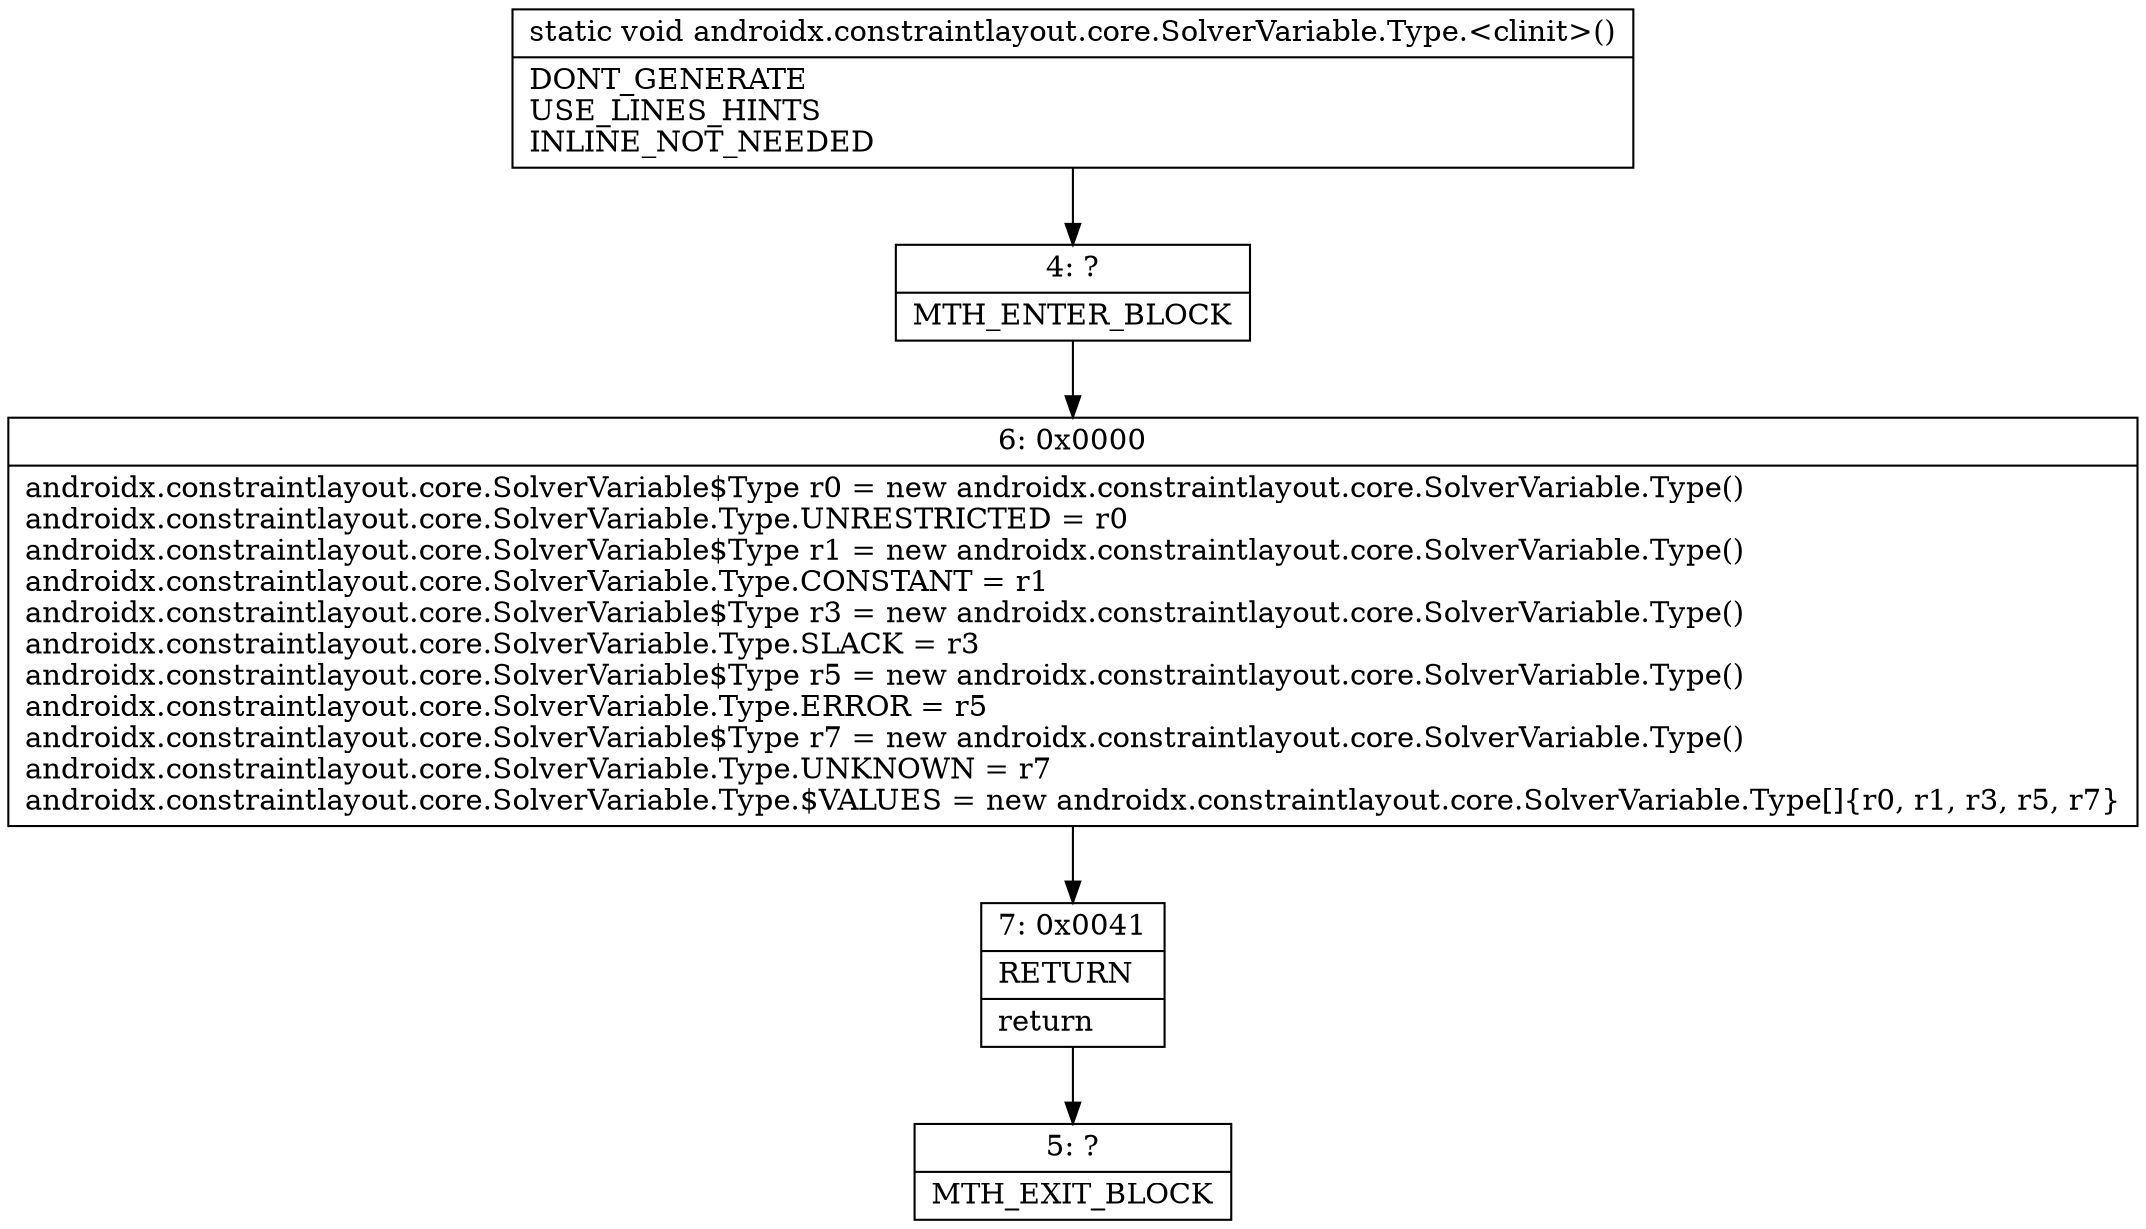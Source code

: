 digraph "CFG forandroidx.constraintlayout.core.SolverVariable.Type.\<clinit\>()V" {
Node_4 [shape=record,label="{4\:\ ?|MTH_ENTER_BLOCK\l}"];
Node_6 [shape=record,label="{6\:\ 0x0000|androidx.constraintlayout.core.SolverVariable$Type r0 = new androidx.constraintlayout.core.SolverVariable.Type()\landroidx.constraintlayout.core.SolverVariable.Type.UNRESTRICTED = r0\landroidx.constraintlayout.core.SolverVariable$Type r1 = new androidx.constraintlayout.core.SolverVariable.Type()\landroidx.constraintlayout.core.SolverVariable.Type.CONSTANT = r1\landroidx.constraintlayout.core.SolverVariable$Type r3 = new androidx.constraintlayout.core.SolverVariable.Type()\landroidx.constraintlayout.core.SolverVariable.Type.SLACK = r3\landroidx.constraintlayout.core.SolverVariable$Type r5 = new androidx.constraintlayout.core.SolverVariable.Type()\landroidx.constraintlayout.core.SolverVariable.Type.ERROR = r5\landroidx.constraintlayout.core.SolverVariable$Type r7 = new androidx.constraintlayout.core.SolverVariable.Type()\landroidx.constraintlayout.core.SolverVariable.Type.UNKNOWN = r7\landroidx.constraintlayout.core.SolverVariable.Type.$VALUES = new androidx.constraintlayout.core.SolverVariable.Type[]\{r0, r1, r3, r5, r7\}\l}"];
Node_7 [shape=record,label="{7\:\ 0x0041|RETURN\l|return\l}"];
Node_5 [shape=record,label="{5\:\ ?|MTH_EXIT_BLOCK\l}"];
MethodNode[shape=record,label="{static void androidx.constraintlayout.core.SolverVariable.Type.\<clinit\>()  | DONT_GENERATE\lUSE_LINES_HINTS\lINLINE_NOT_NEEDED\l}"];
MethodNode -> Node_4;Node_4 -> Node_6;
Node_6 -> Node_7;
Node_7 -> Node_5;
}

